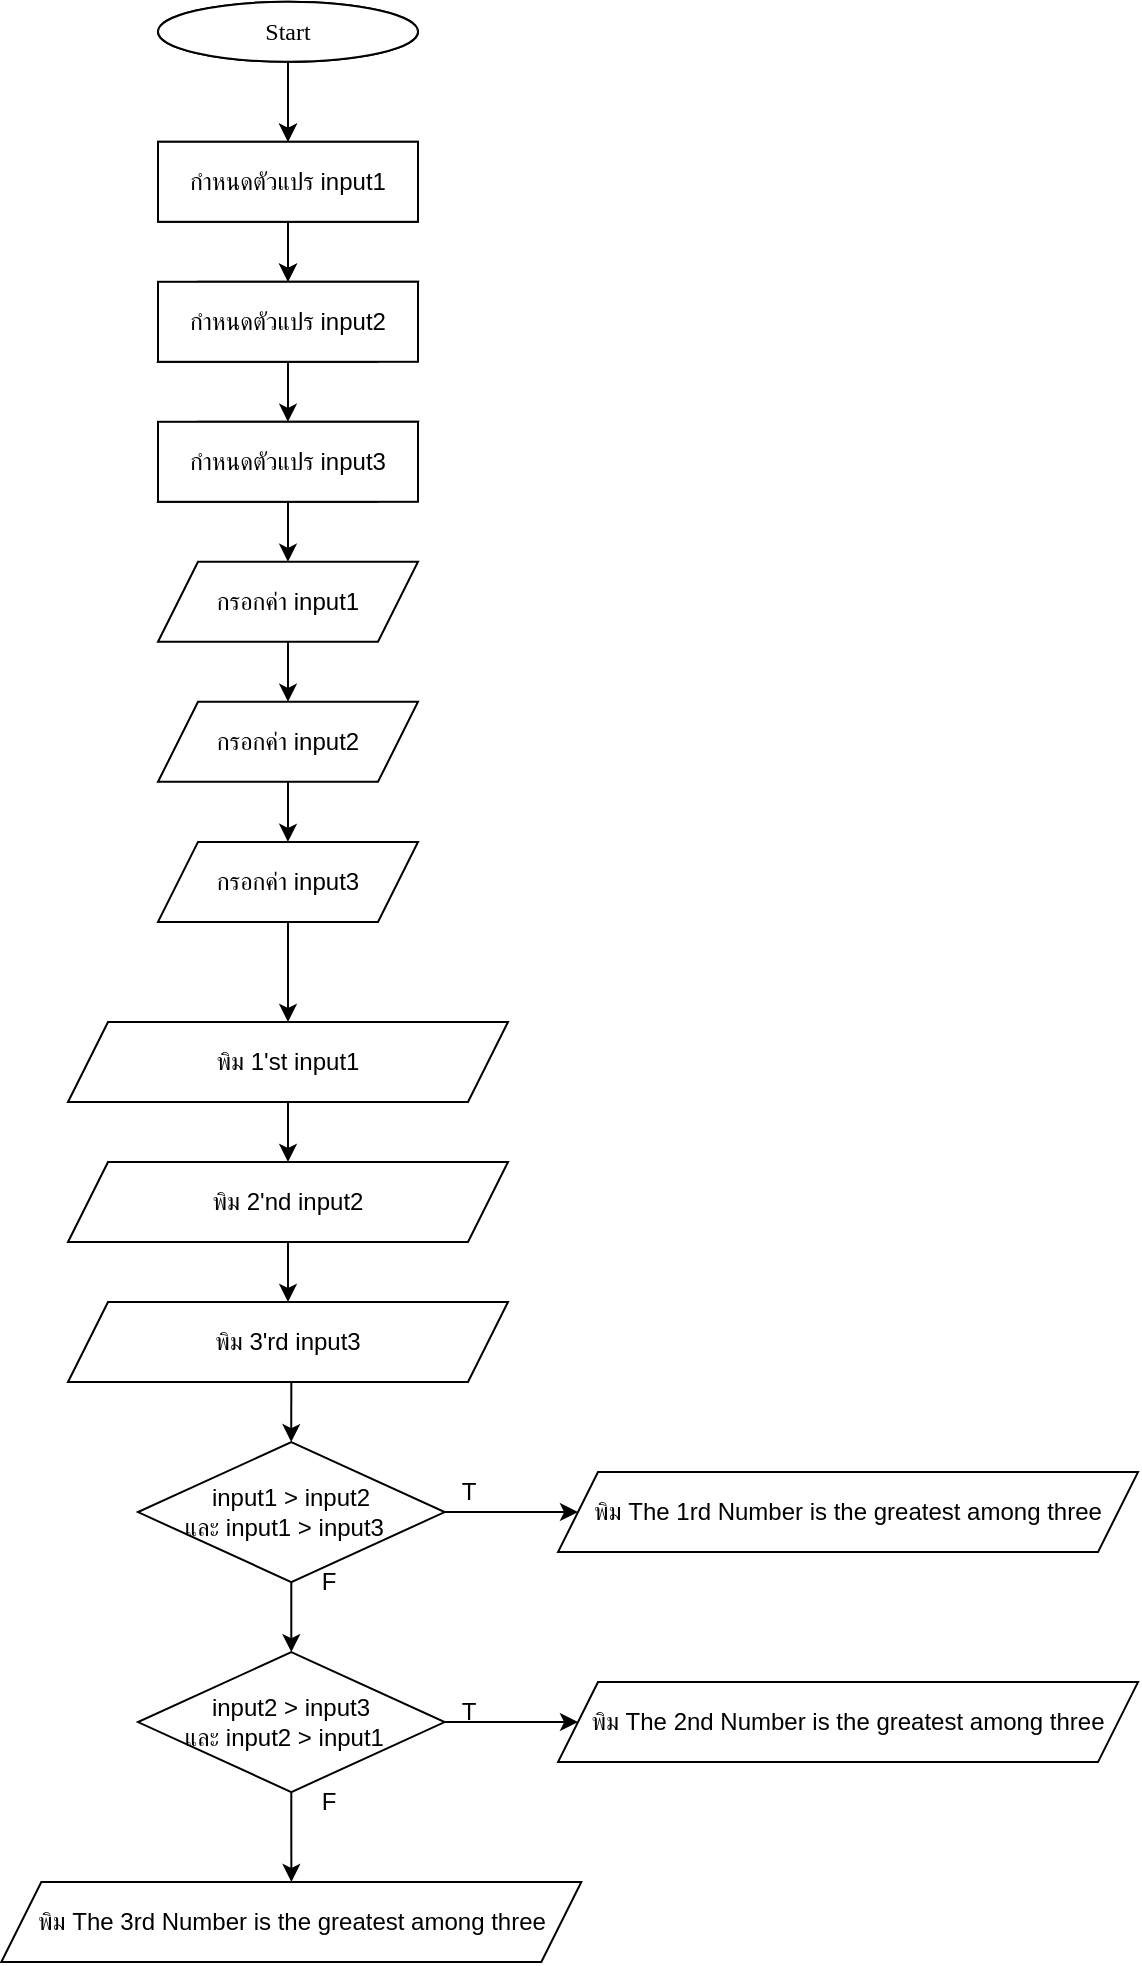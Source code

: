 <mxfile version="24.9.0">
  <diagram name="Page-1" id="76Rr5YTTzKONWVpH3a8L">
    <mxGraphModel dx="1420" dy="1400" grid="1" gridSize="10" guides="1" tooltips="1" connect="1" arrows="1" fold="1" page="1" pageScale="1" pageWidth="850" pageHeight="1100" math="0" shadow="0">
      <root>
        <mxCell id="0" />
        <mxCell id="1" parent="0" />
        <mxCell id="t3VF-KAz8z3mWjfc417h-1" value="" style="edgeStyle=orthogonalEdgeStyle;rounded=0;orthogonalLoop=1;jettySize=auto;html=1;" edge="1" parent="1" source="t3VF-KAz8z3mWjfc417h-2" target="t3VF-KAz8z3mWjfc417h-4">
          <mxGeometry relative="1" as="geometry" />
        </mxCell>
        <mxCell id="t3VF-KAz8z3mWjfc417h-2" value="&lt;font data-font-src=&quot;https://fonts.googleapis.com/css?family=Sarabun&quot; face=&quot;Sarabun&quot;&gt;Start&lt;/font&gt;" style="ellipse;whiteSpace=wrap;html=1;" vertex="1" parent="1">
          <mxGeometry x="-630.0" y="-80.1" width="130" height="30" as="geometry" />
        </mxCell>
        <mxCell id="t3VF-KAz8z3mWjfc417h-3" value="" style="edgeStyle=orthogonalEdgeStyle;rounded=0;orthogonalLoop=1;jettySize=auto;html=1;" edge="1" parent="1" source="t3VF-KAz8z3mWjfc417h-4" target="t3VF-KAz8z3mWjfc417h-6">
          <mxGeometry relative="1" as="geometry" />
        </mxCell>
        <mxCell id="t3VF-KAz8z3mWjfc417h-4" value="กำหนดตัวแปร input" style="rounded=0;whiteSpace=wrap;html=1;" vertex="1" parent="1">
          <mxGeometry x="-630.0" y="-10.1" width="130" height="40" as="geometry" />
        </mxCell>
        <mxCell id="t3VF-KAz8z3mWjfc417h-6" value="กรอกค่า input" style="shape=parallelogram;perimeter=parallelogramPerimeter;whiteSpace=wrap;html=1;fixedSize=1;" vertex="1" parent="1">
          <mxGeometry x="-630.0" y="59.9" width="130" height="40" as="geometry" />
        </mxCell>
        <mxCell id="t3VF-KAz8z3mWjfc417h-7" style="edgeStyle=orthogonalEdgeStyle;rounded=0;orthogonalLoop=1;jettySize=auto;html=1;entryX=0.5;entryY=0;entryDx=0;entryDy=0;" edge="1" parent="1" source="t3VF-KAz8z3mWjfc417h-8" target="t3VF-KAz8z3mWjfc417h-10">
          <mxGeometry relative="1" as="geometry" />
        </mxCell>
        <mxCell id="t3VF-KAz8z3mWjfc417h-8" value="&lt;font data-font-src=&quot;https://fonts.googleapis.com/css?family=Sarabun&quot; face=&quot;Sarabun&quot;&gt;Start&lt;/font&gt;" style="ellipse;whiteSpace=wrap;html=1;" vertex="1" parent="1">
          <mxGeometry x="-630" y="-80.1" width="130" height="30" as="geometry" />
        </mxCell>
        <mxCell id="t3VF-KAz8z3mWjfc417h-9" value="" style="edgeStyle=orthogonalEdgeStyle;rounded=0;orthogonalLoop=1;jettySize=auto;html=1;" edge="1" parent="1" source="t3VF-KAz8z3mWjfc417h-10" target="t3VF-KAz8z3mWjfc417h-14">
          <mxGeometry relative="1" as="geometry" />
        </mxCell>
        <mxCell id="t3VF-KAz8z3mWjfc417h-10" value="กำหนดตัวแปร input1" style="rounded=0;whiteSpace=wrap;html=1;" vertex="1" parent="1">
          <mxGeometry x="-630.0" y="-10.1" width="130" height="40" as="geometry" />
        </mxCell>
        <mxCell id="t3VF-KAz8z3mWjfc417h-11" value="" style="edgeStyle=orthogonalEdgeStyle;rounded=0;orthogonalLoop=1;jettySize=auto;html=1;" edge="1" parent="1" source="t3VF-KAz8z3mWjfc417h-12" target="t3VF-KAz8z3mWjfc417h-16">
          <mxGeometry relative="1" as="geometry" />
        </mxCell>
        <mxCell id="t3VF-KAz8z3mWjfc417h-12" value="กรอกค่า input1" style="shape=parallelogram;perimeter=parallelogramPerimeter;whiteSpace=wrap;html=1;fixedSize=1;" vertex="1" parent="1">
          <mxGeometry x="-630.0" y="199.9" width="130" height="40" as="geometry" />
        </mxCell>
        <mxCell id="t3VF-KAz8z3mWjfc417h-13" value="" style="edgeStyle=orthogonalEdgeStyle;rounded=0;orthogonalLoop=1;jettySize=auto;html=1;" edge="1" parent="1" source="t3VF-KAz8z3mWjfc417h-14">
          <mxGeometry relative="1" as="geometry">
            <mxPoint x="-565.043" y="129.9" as="targetPoint" />
          </mxGeometry>
        </mxCell>
        <mxCell id="t3VF-KAz8z3mWjfc417h-14" value="กำหนดตัวแปร input2" style="rounded=0;whiteSpace=wrap;html=1;" vertex="1" parent="1">
          <mxGeometry x="-630.0" y="59.9" width="130" height="40" as="geometry" />
        </mxCell>
        <mxCell id="t3VF-KAz8z3mWjfc417h-15" value="" style="edgeStyle=orthogonalEdgeStyle;rounded=0;orthogonalLoop=1;jettySize=auto;html=1;" edge="1" parent="1" source="t3VF-KAz8z3mWjfc417h-16">
          <mxGeometry relative="1" as="geometry">
            <mxPoint x="-565.071" y="339.95" as="targetPoint" />
          </mxGeometry>
        </mxCell>
        <mxCell id="t3VF-KAz8z3mWjfc417h-16" value="กรอกค่า input2" style="shape=parallelogram;perimeter=parallelogramPerimeter;whiteSpace=wrap;html=1;fixedSize=1;" vertex="1" parent="1">
          <mxGeometry x="-630.0" y="269.9" width="130" height="40" as="geometry" />
        </mxCell>
        <mxCell id="t3VF-KAz8z3mWjfc417h-54" value="" style="edgeStyle=orthogonalEdgeStyle;rounded=0;orthogonalLoop=1;jettySize=auto;html=1;" edge="1" parent="1" source="t3VF-KAz8z3mWjfc417h-19" target="t3VF-KAz8z3mWjfc417h-53">
          <mxGeometry relative="1" as="geometry" />
        </mxCell>
        <mxCell id="t3VF-KAz8z3mWjfc417h-56" value="" style="edgeStyle=orthogonalEdgeStyle;rounded=0;orthogonalLoop=1;jettySize=auto;html=1;" edge="1" parent="1" source="t3VF-KAz8z3mWjfc417h-19" target="t3VF-KAz8z3mWjfc417h-55">
          <mxGeometry relative="1" as="geometry" />
        </mxCell>
        <mxCell id="t3VF-KAz8z3mWjfc417h-19" value="input1 &amp;gt; input2&lt;div&gt;และ input1 &amp;gt;&amp;nbsp;&lt;span style=&quot;background-color: initial;&quot;&gt;input3&lt;/span&gt;&lt;span style=&quot;background-color: initial;&quot;&gt;&amp;nbsp;&amp;nbsp;&lt;/span&gt;&lt;/div&gt;" style="rhombus;whiteSpace=wrap;html=1;" vertex="1" parent="1">
          <mxGeometry x="-640" y="640.05" width="153.33" height="70" as="geometry" />
        </mxCell>
        <mxCell id="t3VF-KAz8z3mWjfc417h-33" value="T" style="text;html=1;align=center;verticalAlign=middle;resizable=0;points=[];autosize=1;strokeColor=none;fillColor=none;" vertex="1" parent="1">
          <mxGeometry x="-490.0" y="650" width="30" height="30" as="geometry" />
        </mxCell>
        <mxCell id="t3VF-KAz8z3mWjfc417h-39" value="กรอกค่า input" style="shape=parallelogram;perimeter=parallelogramPerimeter;whiteSpace=wrap;html=1;fixedSize=1;" vertex="1" parent="1">
          <mxGeometry x="-630.0" y="129.9" width="130" height="40" as="geometry" />
        </mxCell>
        <mxCell id="t3VF-KAz8z3mWjfc417h-40" value="" style="edgeStyle=orthogonalEdgeStyle;rounded=0;orthogonalLoop=1;jettySize=auto;html=1;" edge="1" source="t3VF-KAz8z3mWjfc417h-41" parent="1">
          <mxGeometry relative="1" as="geometry">
            <mxPoint x="-565.043" y="199.9" as="targetPoint" />
          </mxGeometry>
        </mxCell>
        <mxCell id="t3VF-KAz8z3mWjfc417h-41" value="กำหนดตัวแปร input3" style="rounded=0;whiteSpace=wrap;html=1;" vertex="1" parent="1">
          <mxGeometry x="-630.0" y="129.9" width="130" height="40" as="geometry" />
        </mxCell>
        <mxCell id="t3VF-KAz8z3mWjfc417h-44" value="" style="edgeStyle=orthogonalEdgeStyle;rounded=0;orthogonalLoop=1;jettySize=auto;html=1;" edge="1" parent="1">
          <mxGeometry relative="1" as="geometry">
            <mxPoint x="-563.33" y="610.0" as="sourcePoint" />
            <mxPoint x="-563.401" y="640.05" as="targetPoint" />
          </mxGeometry>
        </mxCell>
        <mxCell id="t3VF-KAz8z3mWjfc417h-47" value="" style="edgeStyle=orthogonalEdgeStyle;rounded=0;orthogonalLoop=1;jettySize=auto;html=1;" edge="1" parent="1" source="t3VF-KAz8z3mWjfc417h-45" target="t3VF-KAz8z3mWjfc417h-46">
          <mxGeometry relative="1" as="geometry" />
        </mxCell>
        <mxCell id="t3VF-KAz8z3mWjfc417h-45" value="กรอกค่า input3" style="shape=parallelogram;perimeter=parallelogramPerimeter;whiteSpace=wrap;html=1;fixedSize=1;" vertex="1" parent="1">
          <mxGeometry x="-630.0" y="339.95" width="130" height="40" as="geometry" />
        </mxCell>
        <mxCell id="t3VF-KAz8z3mWjfc417h-49" value="" style="edgeStyle=orthogonalEdgeStyle;rounded=0;orthogonalLoop=1;jettySize=auto;html=1;" edge="1" parent="1" source="t3VF-KAz8z3mWjfc417h-46" target="t3VF-KAz8z3mWjfc417h-48">
          <mxGeometry relative="1" as="geometry" />
        </mxCell>
        <mxCell id="t3VF-KAz8z3mWjfc417h-46" value="พิม 1&#39;st input1" style="shape=parallelogram;perimeter=parallelogramPerimeter;whiteSpace=wrap;html=1;fixedSize=1;" vertex="1" parent="1">
          <mxGeometry x="-675" y="430" width="220" height="40" as="geometry" />
        </mxCell>
        <mxCell id="t3VF-KAz8z3mWjfc417h-51" value="" style="edgeStyle=orthogonalEdgeStyle;rounded=0;orthogonalLoop=1;jettySize=auto;html=1;" edge="1" parent="1" source="t3VF-KAz8z3mWjfc417h-48" target="t3VF-KAz8z3mWjfc417h-50">
          <mxGeometry relative="1" as="geometry" />
        </mxCell>
        <mxCell id="t3VF-KAz8z3mWjfc417h-48" value="พิม 2&#39;nd input2" style="shape=parallelogram;perimeter=parallelogramPerimeter;whiteSpace=wrap;html=1;fixedSize=1;" vertex="1" parent="1">
          <mxGeometry x="-675" y="500" width="220" height="40" as="geometry" />
        </mxCell>
        <mxCell id="t3VF-KAz8z3mWjfc417h-50" value="พิม 3&#39;rd input3" style="shape=parallelogram;perimeter=parallelogramPerimeter;whiteSpace=wrap;html=1;fixedSize=1;" vertex="1" parent="1">
          <mxGeometry x="-675" y="570" width="220" height="40" as="geometry" />
        </mxCell>
        <mxCell id="t3VF-KAz8z3mWjfc417h-58" value="" style="edgeStyle=orthogonalEdgeStyle;rounded=0;orthogonalLoop=1;jettySize=auto;html=1;" edge="1" parent="1" source="t3VF-KAz8z3mWjfc417h-53" target="t3VF-KAz8z3mWjfc417h-57">
          <mxGeometry relative="1" as="geometry" />
        </mxCell>
        <mxCell id="t3VF-KAz8z3mWjfc417h-60" value="" style="edgeStyle=orthogonalEdgeStyle;rounded=0;orthogonalLoop=1;jettySize=auto;html=1;" edge="1" parent="1" source="t3VF-KAz8z3mWjfc417h-53" target="t3VF-KAz8z3mWjfc417h-59">
          <mxGeometry relative="1" as="geometry" />
        </mxCell>
        <mxCell id="t3VF-KAz8z3mWjfc417h-53" value="input2 &amp;gt; input3&lt;div&gt;และ input2 &amp;gt;&amp;nbsp;&lt;span style=&quot;background-color: initial;&quot;&gt;input1&lt;/span&gt;&lt;span style=&quot;background-color: initial;&quot;&gt;&amp;nbsp;&amp;nbsp;&lt;/span&gt;&lt;/div&gt;" style="rhombus;whiteSpace=wrap;html=1;" vertex="1" parent="1">
          <mxGeometry x="-640" y="745.05" width="153.33" height="70" as="geometry" />
        </mxCell>
        <mxCell id="t3VF-KAz8z3mWjfc417h-55" value="พิม The 1rd Number is the greatest among three" style="shape=parallelogram;perimeter=parallelogramPerimeter;whiteSpace=wrap;html=1;fixedSize=1;" vertex="1" parent="1">
          <mxGeometry x="-430" y="655.05" width="290" height="40" as="geometry" />
        </mxCell>
        <mxCell id="t3VF-KAz8z3mWjfc417h-57" value="พิม The 2nd Number is the greatest among three" style="shape=parallelogram;perimeter=parallelogramPerimeter;whiteSpace=wrap;html=1;fixedSize=1;" vertex="1" parent="1">
          <mxGeometry x="-430" y="760.05" width="290" height="40" as="geometry" />
        </mxCell>
        <mxCell id="t3VF-KAz8z3mWjfc417h-59" value="พิม The 3rd Number is the greatest among three" style="shape=parallelogram;perimeter=parallelogramPerimeter;whiteSpace=wrap;html=1;fixedSize=1;" vertex="1" parent="1">
          <mxGeometry x="-708.34" y="860" width="290" height="40" as="geometry" />
        </mxCell>
        <mxCell id="t3VF-KAz8z3mWjfc417h-61" value="F" style="text;html=1;align=center;verticalAlign=middle;resizable=0;points=[];autosize=1;strokeColor=none;fillColor=none;" vertex="1" parent="1">
          <mxGeometry x="-560.0" y="695.05" width="30" height="30" as="geometry" />
        </mxCell>
        <mxCell id="t3VF-KAz8z3mWjfc417h-62" value="T" style="text;html=1;align=center;verticalAlign=middle;resizable=0;points=[];autosize=1;strokeColor=none;fillColor=none;" vertex="1" parent="1">
          <mxGeometry x="-490.0" y="760" width="30" height="30" as="geometry" />
        </mxCell>
        <mxCell id="t3VF-KAz8z3mWjfc417h-63" value="F" style="text;html=1;align=center;verticalAlign=middle;resizable=0;points=[];autosize=1;strokeColor=none;fillColor=none;" vertex="1" parent="1">
          <mxGeometry x="-560.0" y="805.05" width="30" height="30" as="geometry" />
        </mxCell>
      </root>
    </mxGraphModel>
  </diagram>
</mxfile>
